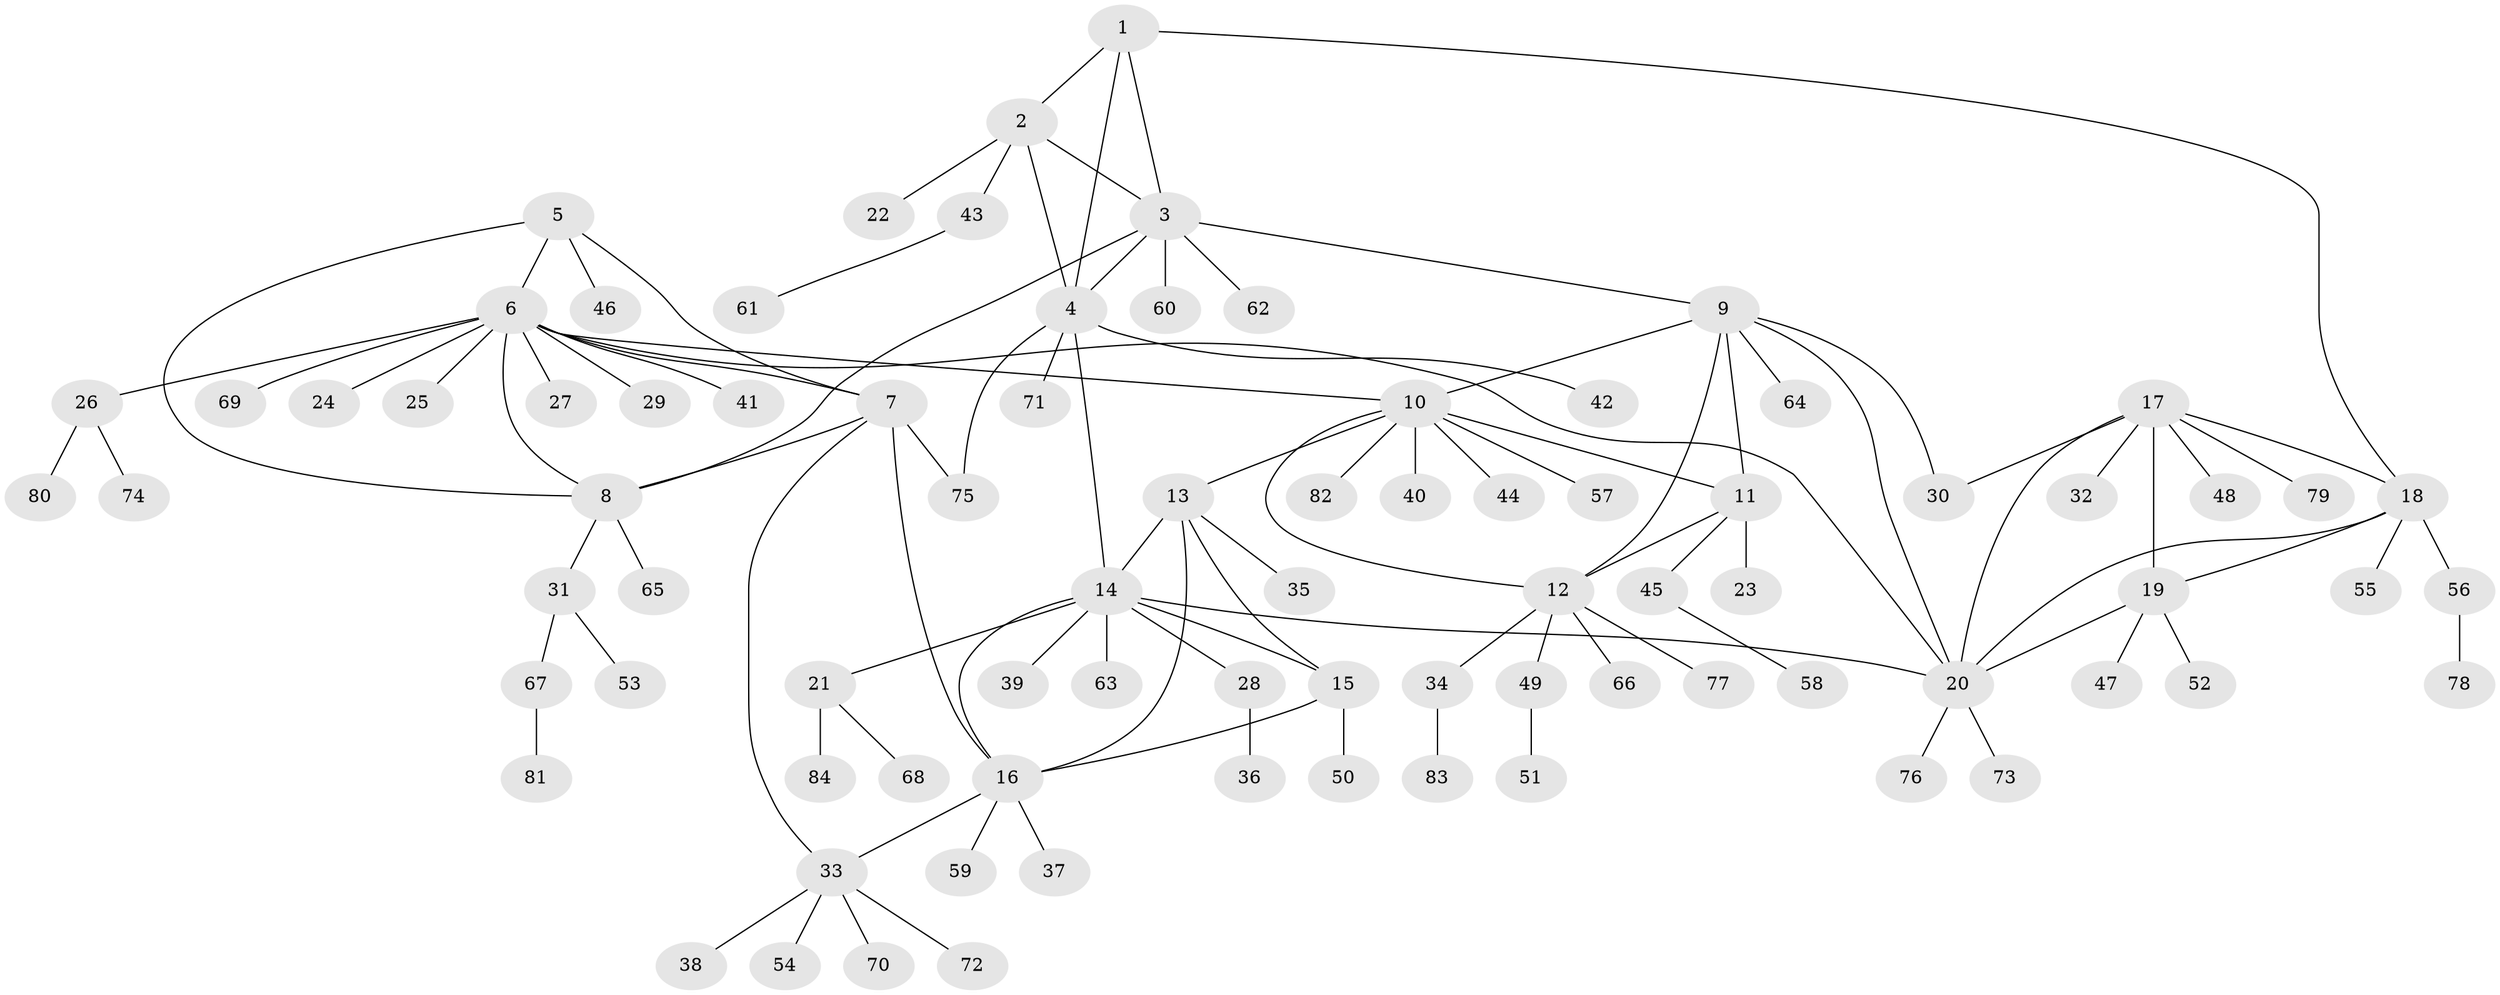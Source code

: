 // coarse degree distribution, {7: 0.03389830508474576, 3: 0.03389830508474576, 5: 0.0847457627118644, 2: 0.11864406779661017, 14: 0.01694915254237288, 10: 0.01694915254237288, 12: 0.01694915254237288, 6: 0.03389830508474576, 4: 0.01694915254237288, 1: 0.6271186440677966}
// Generated by graph-tools (version 1.1) at 2025/52/02/27/25 19:52:22]
// undirected, 84 vertices, 107 edges
graph export_dot {
graph [start="1"]
  node [color=gray90,style=filled];
  1;
  2;
  3;
  4;
  5;
  6;
  7;
  8;
  9;
  10;
  11;
  12;
  13;
  14;
  15;
  16;
  17;
  18;
  19;
  20;
  21;
  22;
  23;
  24;
  25;
  26;
  27;
  28;
  29;
  30;
  31;
  32;
  33;
  34;
  35;
  36;
  37;
  38;
  39;
  40;
  41;
  42;
  43;
  44;
  45;
  46;
  47;
  48;
  49;
  50;
  51;
  52;
  53;
  54;
  55;
  56;
  57;
  58;
  59;
  60;
  61;
  62;
  63;
  64;
  65;
  66;
  67;
  68;
  69;
  70;
  71;
  72;
  73;
  74;
  75;
  76;
  77;
  78;
  79;
  80;
  81;
  82;
  83;
  84;
  1 -- 2;
  1 -- 3;
  1 -- 4;
  1 -- 18;
  2 -- 3;
  2 -- 4;
  2 -- 22;
  2 -- 43;
  3 -- 4;
  3 -- 8;
  3 -- 9;
  3 -- 60;
  3 -- 62;
  4 -- 14;
  4 -- 42;
  4 -- 71;
  4 -- 75;
  5 -- 6;
  5 -- 7;
  5 -- 8;
  5 -- 46;
  6 -- 7;
  6 -- 8;
  6 -- 10;
  6 -- 20;
  6 -- 24;
  6 -- 25;
  6 -- 26;
  6 -- 27;
  6 -- 29;
  6 -- 41;
  6 -- 69;
  7 -- 8;
  7 -- 16;
  7 -- 33;
  7 -- 75;
  8 -- 31;
  8 -- 65;
  9 -- 10;
  9 -- 11;
  9 -- 12;
  9 -- 20;
  9 -- 30;
  9 -- 64;
  10 -- 11;
  10 -- 12;
  10 -- 13;
  10 -- 40;
  10 -- 44;
  10 -- 57;
  10 -- 82;
  11 -- 12;
  11 -- 23;
  11 -- 45;
  12 -- 34;
  12 -- 49;
  12 -- 66;
  12 -- 77;
  13 -- 14;
  13 -- 15;
  13 -- 16;
  13 -- 35;
  14 -- 15;
  14 -- 16;
  14 -- 20;
  14 -- 21;
  14 -- 28;
  14 -- 39;
  14 -- 63;
  15 -- 16;
  15 -- 50;
  16 -- 33;
  16 -- 37;
  16 -- 59;
  17 -- 18;
  17 -- 19;
  17 -- 20;
  17 -- 30;
  17 -- 32;
  17 -- 48;
  17 -- 79;
  18 -- 19;
  18 -- 20;
  18 -- 55;
  18 -- 56;
  19 -- 20;
  19 -- 47;
  19 -- 52;
  20 -- 73;
  20 -- 76;
  21 -- 68;
  21 -- 84;
  26 -- 74;
  26 -- 80;
  28 -- 36;
  31 -- 53;
  31 -- 67;
  33 -- 38;
  33 -- 54;
  33 -- 70;
  33 -- 72;
  34 -- 83;
  43 -- 61;
  45 -- 58;
  49 -- 51;
  56 -- 78;
  67 -- 81;
}
